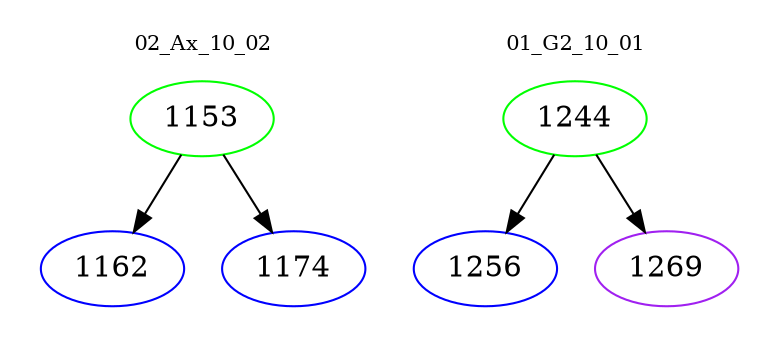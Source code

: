 digraph{
subgraph cluster_0 {
color = white
label = "02_Ax_10_02";
fontsize=10;
T0_1153 [label="1153", color="green"]
T0_1153 -> T0_1162 [color="black"]
T0_1162 [label="1162", color="blue"]
T0_1153 -> T0_1174 [color="black"]
T0_1174 [label="1174", color="blue"]
}
subgraph cluster_1 {
color = white
label = "01_G2_10_01";
fontsize=10;
T1_1244 [label="1244", color="green"]
T1_1244 -> T1_1256 [color="black"]
T1_1256 [label="1256", color="blue"]
T1_1244 -> T1_1269 [color="black"]
T1_1269 [label="1269", color="purple"]
}
}

